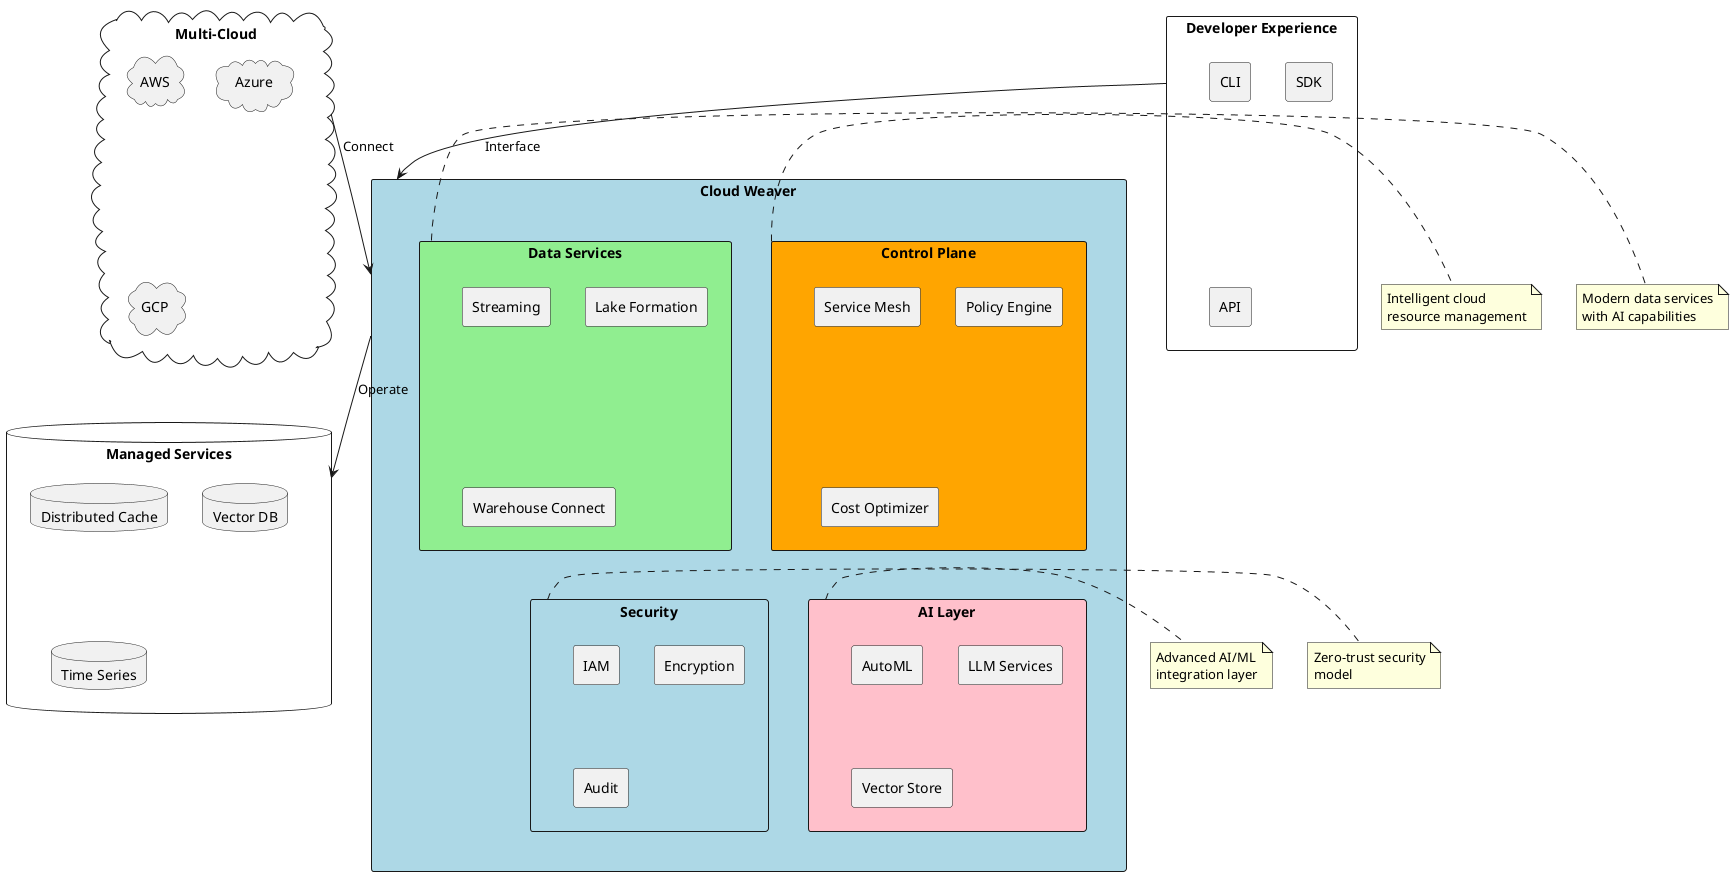 @startuml cloud-weaver-architecture
skinparam backgroundColor transparent

cloud "Multi-Cloud" as clouds {
    cloud "AWS" as aws
    cloud "Azure" as azure
    cloud "GCP" as gcp
}

rectangle "Cloud Weaver" as weaver #LightBlue {
    rectangle "Control Plane" as control #Orange {
        rectangle "Service Mesh" as mesh
        rectangle "Policy Engine" as policy
        rectangle "Cost Optimizer" as cost
    }

    rectangle "Data Services" as services #LightGreen {
        rectangle "Streaming" as stream
        rectangle "Lake Formation" as lake
        rectangle "Warehouse Connect" as warehouse
    }

    rectangle "AI Layer" as ai #Pink {
        rectangle "AutoML" as automl
        rectangle "LLM Services" as llm
        rectangle "Vector Store" as vector
    }

    rectangle "Security" as security {
        rectangle "IAM" as iam
        rectangle "Encryption" as encrypt
        rectangle "Audit" as audit
    }
}

rectangle "Developer Experience" as devx {
    rectangle "CLI" as cli
    rectangle "SDK" as sdk
    rectangle "API" as api
}

database "Managed Services" as managed {
    database "Distributed Cache" as cache
    database "Vector DB" as vectordb
    database "Time Series" as tsdb
}

clouds --> weaver : Connect
weaver --> managed : Operate
devx --> weaver : Interface

note right of control
  Intelligent cloud
  resource management
end note

note right of services
  Modern data services
  with AI capabilities
end note

note right of ai
  Advanced AI/ML
  integration layer
end note

note right of security
  Zero-trust security
  model
end note

@enduml
